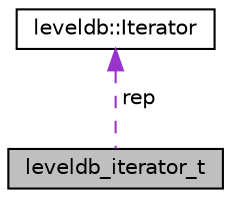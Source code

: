 digraph "leveldb_iterator_t"
{
 // LATEX_PDF_SIZE
  edge [fontname="Helvetica",fontsize="10",labelfontname="Helvetica",labelfontsize="10"];
  node [fontname="Helvetica",fontsize="10",shape=record];
  Node1 [label="leveldb_iterator_t",height=0.2,width=0.4,color="black", fillcolor="grey75", style="filled", fontcolor="black",tooltip=" "];
  Node2 -> Node1 [dir="back",color="darkorchid3",fontsize="10",style="dashed",label=" rep" ];
  Node2 [label="leveldb::Iterator",height=0.2,width=0.4,color="black", fillcolor="white", style="filled",URL="$classleveldb_1_1_iterator.html",tooltip=" "];
}
